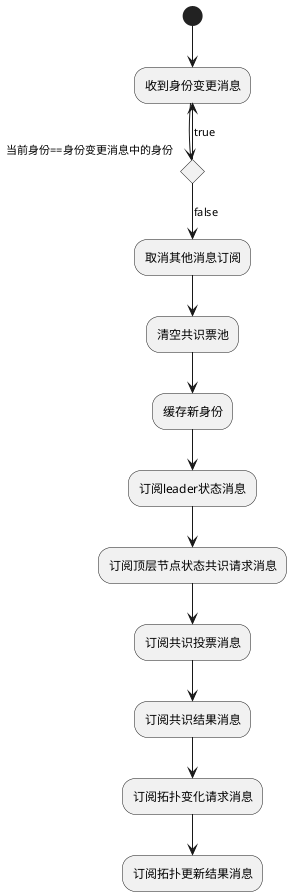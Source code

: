 @startuml
(*) --> 收到身份变更消息
if  当前身份==身份变更消息中的身份 then
    --> [true] 收到身份变更消息
else
    --> [false] 取消其他消息订阅
    --> 清空共识票池
    --> 缓存新身份
    --> 订阅leader状态消息
    --> 订阅顶层节点状态共识请求消息
    --> 订阅共识投票消息
    --> 订阅共识结果消息
    --> 订阅拓扑变化请求消息
    --> 订阅拓扑更新结果消息

endif
@enduml